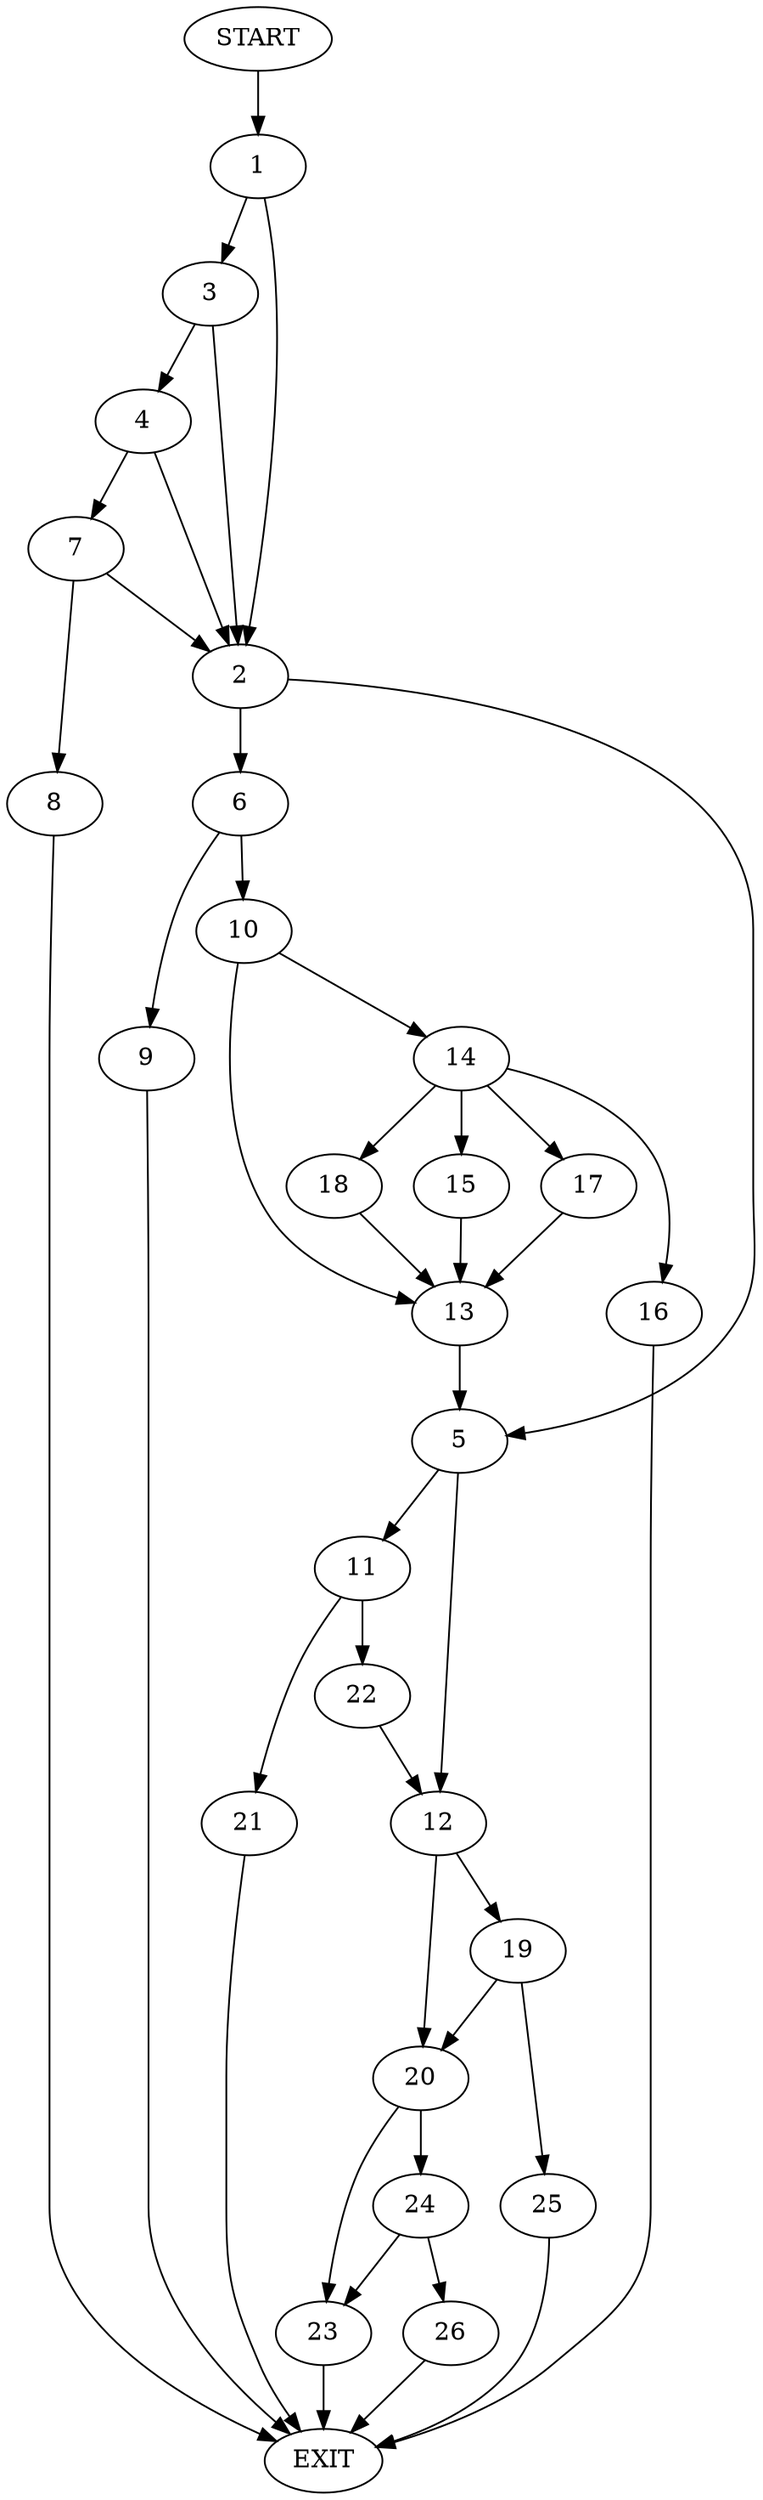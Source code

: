 digraph {
0 [label="START"]
27 [label="EXIT"]
0 -> 1
1 -> 2
1 -> 3
3 -> 2
3 -> 4
2 -> 5
2 -> 6
4 -> 2
4 -> 7
7 -> 2
7 -> 8
8 -> 27
6 -> 9
6 -> 10
5 -> 11
5 -> 12
10 -> 13
10 -> 14
9 -> 27
14 -> 15
14 -> 16
14 -> 17
14 -> 18
13 -> 5
15 -> 13
16 -> 27
18 -> 13
17 -> 13
12 -> 19
12 -> 20
11 -> 21
11 -> 22
21 -> 27
22 -> 12
20 -> 23
20 -> 24
19 -> 25
19 -> 20
25 -> 27
24 -> 26
24 -> 23
23 -> 27
26 -> 27
}
